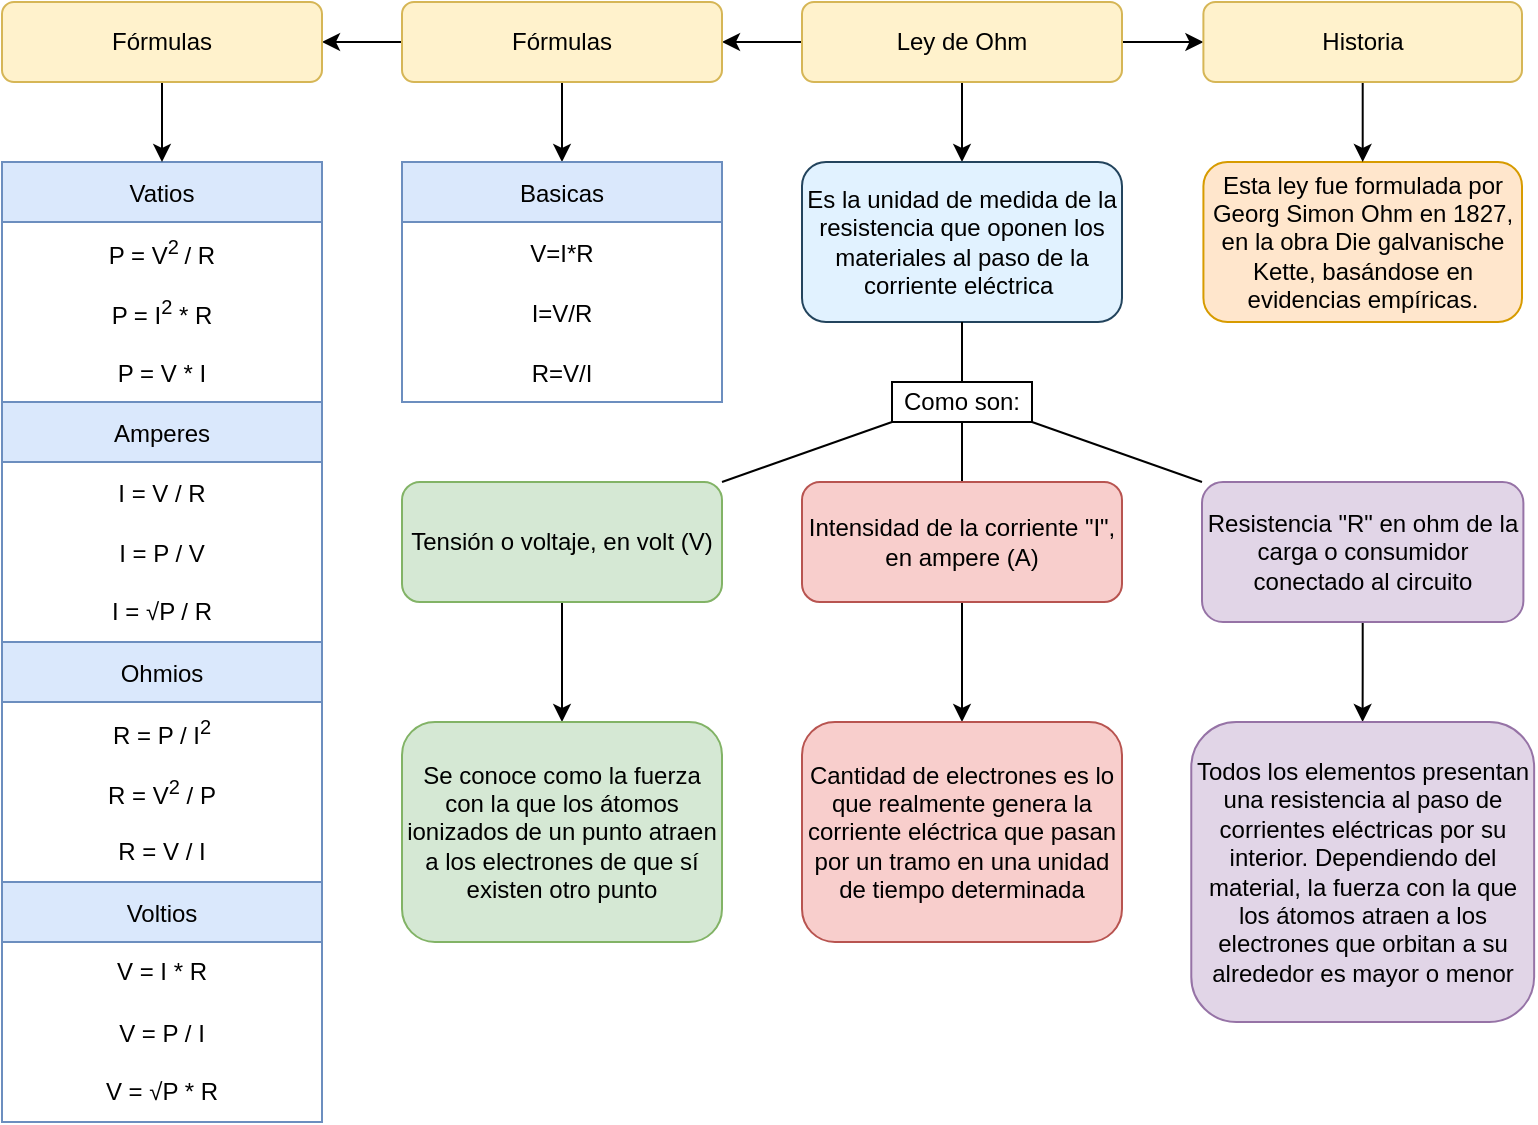 <mxfile version="15.8.6" type="github">
  <diagram id="n3wHWzzNEnOycL6JPHrh" name="Page-1">
    <mxGraphModel dx="2700" dy="1240" grid="1" gridSize="10" guides="1" tooltips="1" connect="1" arrows="1" fold="1" page="1" pageScale="1" pageWidth="827" pageHeight="1169" math="0" shadow="0">
      <root>
        <mxCell id="0" />
        <mxCell id="1" parent="0" />
        <mxCell id="Dq-iCA1MvDMjNIlEdtV0-6" value="" style="edgeStyle=orthogonalEdgeStyle;rounded=0;orthogonalLoop=1;jettySize=auto;html=1;" parent="1" source="Dq-iCA1MvDMjNIlEdtV0-1" target="Dq-iCA1MvDMjNIlEdtV0-5" edge="1">
          <mxGeometry relative="1" as="geometry" />
        </mxCell>
        <mxCell id="IS9N2NfxWNyogtAjYb_R-6" value="" style="edgeStyle=orthogonalEdgeStyle;rounded=0;orthogonalLoop=1;jettySize=auto;html=1;" edge="1" parent="1" source="Dq-iCA1MvDMjNIlEdtV0-1" target="IS9N2NfxWNyogtAjYb_R-5">
          <mxGeometry relative="1" as="geometry" />
        </mxCell>
        <mxCell id="IS9N2NfxWNyogtAjYb_R-24" style="edgeStyle=orthogonalEdgeStyle;rounded=0;orthogonalLoop=1;jettySize=auto;html=1;" edge="1" parent="1" source="Dq-iCA1MvDMjNIlEdtV0-1" target="IS9N2NfxWNyogtAjYb_R-23">
          <mxGeometry relative="1" as="geometry" />
        </mxCell>
        <mxCell id="Dq-iCA1MvDMjNIlEdtV0-1" value="Ley de Ohm" style="rounded=1;whiteSpace=wrap;html=1;fillColor=#fff2cc;strokeColor=#d6b656;" parent="1" vertex="1">
          <mxGeometry x="430" y="40" width="160" height="40" as="geometry" />
        </mxCell>
        <mxCell id="Dq-iCA1MvDMjNIlEdtV0-4" value="Esta ley fue formulada por Georg Simon Ohm en 1827, en la obra Die galvanische Kette, basándose en evidencias empíricas." style="rounded=1;whiteSpace=wrap;html=1;fillColor=#ffe6cc;strokeColor=#d79b00;" parent="1" vertex="1">
          <mxGeometry x="630.71" y="120" width="159.29" height="80" as="geometry" />
        </mxCell>
        <mxCell id="Dq-iCA1MvDMjNIlEdtV0-5" value="Es la unidad de medida de la resistencia que oponen los materiales al paso de la corriente eléctrica&amp;nbsp;" style="whiteSpace=wrap;html=1;rounded=1;fillColor=#E1F2FF;strokeColor=#23445d;" parent="1" vertex="1">
          <mxGeometry x="430" y="120" width="160" height="80" as="geometry" />
        </mxCell>
        <mxCell id="Dq-iCA1MvDMjNIlEdtV0-8" value="Como son:" style="rounded=0;whiteSpace=wrap;html=1;" parent="1" vertex="1">
          <mxGeometry x="475" y="230" width="70" height="20" as="geometry" />
        </mxCell>
        <mxCell id="Dq-iCA1MvDMjNIlEdtV0-9" value="" style="endArrow=none;html=1;rounded=0;entryX=0.5;entryY=1;entryDx=0;entryDy=0;" parent="1" target="Dq-iCA1MvDMjNIlEdtV0-5" edge="1">
          <mxGeometry width="50" height="50" relative="1" as="geometry">
            <mxPoint x="510" y="230" as="sourcePoint" />
            <mxPoint x="510" y="200" as="targetPoint" />
          </mxGeometry>
        </mxCell>
        <mxCell id="Dq-iCA1MvDMjNIlEdtV0-10" value="" style="endArrow=none;html=1;rounded=0;entryX=0.5;entryY=1;entryDx=0;entryDy=0;" parent="1" target="Dq-iCA1MvDMjNIlEdtV0-8" edge="1">
          <mxGeometry width="50" height="50" relative="1" as="geometry">
            <mxPoint x="510" y="280" as="sourcePoint" />
            <mxPoint x="510" y="260" as="targetPoint" />
          </mxGeometry>
        </mxCell>
        <mxCell id="Dq-iCA1MvDMjNIlEdtV0-21" value="" style="edgeStyle=orthogonalEdgeStyle;rounded=0;orthogonalLoop=1;jettySize=auto;html=1;" parent="1" source="Dq-iCA1MvDMjNIlEdtV0-11" target="Dq-iCA1MvDMjNIlEdtV0-20" edge="1">
          <mxGeometry relative="1" as="geometry" />
        </mxCell>
        <mxCell id="Dq-iCA1MvDMjNIlEdtV0-11" value="Intensidad de la corriente &quot;I&quot;, en ampere (A)" style="rounded=1;whiteSpace=wrap;html=1;fillColor=#f8cecc;strokeColor=#b85450;" parent="1" vertex="1">
          <mxGeometry x="430" y="280" width="160" height="60" as="geometry" />
        </mxCell>
        <mxCell id="Dq-iCA1MvDMjNIlEdtV0-23" value="" style="edgeStyle=orthogonalEdgeStyle;rounded=0;orthogonalLoop=1;jettySize=auto;html=1;" parent="1" source="Dq-iCA1MvDMjNIlEdtV0-12" target="Dq-iCA1MvDMjNIlEdtV0-22" edge="1">
          <mxGeometry relative="1" as="geometry" />
        </mxCell>
        <mxCell id="Dq-iCA1MvDMjNIlEdtV0-12" value="Resistencia &quot;R&quot; en ohm de la carga o consumidor conectado al circuito" style="rounded=1;html=1;fillColor=#e1d5e7;strokeColor=#9673a6;whiteSpace=wrap;" parent="1" vertex="1">
          <mxGeometry x="630" y="280" width="160.7" height="70" as="geometry" />
        </mxCell>
        <mxCell id="Dq-iCA1MvDMjNIlEdtV0-19" value="" style="edgeStyle=orthogonalEdgeStyle;rounded=0;orthogonalLoop=1;jettySize=auto;html=1;" parent="1" source="Dq-iCA1MvDMjNIlEdtV0-13" target="Dq-iCA1MvDMjNIlEdtV0-18" edge="1">
          <mxGeometry relative="1" as="geometry" />
        </mxCell>
        <mxCell id="Dq-iCA1MvDMjNIlEdtV0-13" value="Tensión o voltaje, en volt (V)" style="rounded=1;whiteSpace=wrap;html=1;fillColor=#d5e8d4;strokeColor=#82b366;" parent="1" vertex="1">
          <mxGeometry x="230" y="280" width="160" height="60" as="geometry" />
        </mxCell>
        <mxCell id="Dq-iCA1MvDMjNIlEdtV0-14" value="" style="endArrow=none;html=1;rounded=0;exitX=1;exitY=0;exitDx=0;exitDy=0;" parent="1" source="Dq-iCA1MvDMjNIlEdtV0-13" edge="1">
          <mxGeometry width="50" height="50" relative="1" as="geometry">
            <mxPoint x="425" y="300" as="sourcePoint" />
            <mxPoint x="475" y="250" as="targetPoint" />
            <Array as="points" />
          </mxGeometry>
        </mxCell>
        <mxCell id="Dq-iCA1MvDMjNIlEdtV0-15" value="" style="endArrow=none;html=1;rounded=0;exitX=0;exitY=0;exitDx=0;exitDy=0;" parent="1" source="Dq-iCA1MvDMjNIlEdtV0-12" edge="1">
          <mxGeometry width="50" height="50" relative="1" as="geometry">
            <mxPoint x="495" y="300" as="sourcePoint" />
            <mxPoint x="545" y="250" as="targetPoint" />
          </mxGeometry>
        </mxCell>
        <mxCell id="Dq-iCA1MvDMjNIlEdtV0-18" value="Se conoce como la fuerza con la que los átomos ionizados de un punto atraen a los electrones de que sí existen otro punto" style="whiteSpace=wrap;html=1;rounded=1;fillColor=#d5e8d4;strokeColor=#82b366;" parent="1" vertex="1">
          <mxGeometry x="230" y="400" width="160" height="110" as="geometry" />
        </mxCell>
        <mxCell id="Dq-iCA1MvDMjNIlEdtV0-20" value="Cantidad de electrones es lo que realmente genera la corriente eléctrica que pasan por un tramo en una unidad de tiempo determinada" style="whiteSpace=wrap;html=1;rounded=1;fillColor=#f8cecc;strokeColor=#b85450;" parent="1" vertex="1">
          <mxGeometry x="430" y="400" width="160" height="110" as="geometry" />
        </mxCell>
        <mxCell id="Dq-iCA1MvDMjNIlEdtV0-22" value="Todos los elementos presentan una resistencia al paso de corrientes eléctricas por su interior. Dependiendo del material, la fuerza con la que los átomos atraen a los electrones que orbitan a su alrededor es mayor o menor" style="whiteSpace=wrap;html=1;rounded=1;fillColor=#e1d5e7;strokeColor=#9673a6;" parent="1" vertex="1">
          <mxGeometry x="624.64" y="400" width="171.43" height="150" as="geometry" />
        </mxCell>
        <mxCell id="IS9N2NfxWNyogtAjYb_R-14" style="edgeStyle=orthogonalEdgeStyle;rounded=0;orthogonalLoop=1;jettySize=auto;html=1;" edge="1" parent="1" source="IS9N2NfxWNyogtAjYb_R-5" target="IS9N2NfxWNyogtAjYb_R-9">
          <mxGeometry relative="1" as="geometry" />
        </mxCell>
        <mxCell id="IS9N2NfxWNyogtAjYb_R-99" style="edgeStyle=orthogonalEdgeStyle;rounded=0;orthogonalLoop=1;jettySize=auto;html=1;" edge="1" parent="1" source="IS9N2NfxWNyogtAjYb_R-5" target="IS9N2NfxWNyogtAjYb_R-97">
          <mxGeometry relative="1" as="geometry" />
        </mxCell>
        <mxCell id="IS9N2NfxWNyogtAjYb_R-5" value="Fórmulas" style="rounded=1;whiteSpace=wrap;html=1;fillColor=#fff2cc;strokeColor=#d6b656;" vertex="1" parent="1">
          <mxGeometry x="230" y="40" width="160" height="40" as="geometry" />
        </mxCell>
        <mxCell id="IS9N2NfxWNyogtAjYb_R-9" value="Basicas" style="swimlane;fontStyle=0;childLayout=stackLayout;horizontal=1;startSize=30;horizontalStack=0;resizeParent=1;resizeParentMax=0;resizeLast=0;collapsible=1;marginBottom=0;fillColor=#dae8fc;strokeColor=#6c8ebf;" vertex="1" parent="1">
          <mxGeometry x="230" y="120" width="160" height="120" as="geometry" />
        </mxCell>
        <mxCell id="IS9N2NfxWNyogtAjYb_R-10" value="V=I*R" style="text;strokeColor=none;fillColor=none;align=center;verticalAlign=middle;spacingLeft=4;spacingRight=4;overflow=hidden;points=[[0,0.5],[1,0.5]];portConstraint=eastwest;rotatable=0;" vertex="1" parent="IS9N2NfxWNyogtAjYb_R-9">
          <mxGeometry y="30" width="160" height="30" as="geometry" />
        </mxCell>
        <mxCell id="IS9N2NfxWNyogtAjYb_R-11" value="I=V/R" style="text;strokeColor=none;fillColor=none;align=center;verticalAlign=middle;spacingLeft=4;spacingRight=4;overflow=hidden;points=[[0,0.5],[1,0.5]];portConstraint=eastwest;rotatable=0;" vertex="1" parent="IS9N2NfxWNyogtAjYb_R-9">
          <mxGeometry y="60" width="160" height="30" as="geometry" />
        </mxCell>
        <mxCell id="IS9N2NfxWNyogtAjYb_R-12" value="R=V/I" style="text;strokeColor=none;fillColor=none;align=center;verticalAlign=middle;spacingLeft=4;spacingRight=4;overflow=hidden;points=[[0,0.5],[1,0.5]];portConstraint=eastwest;rotatable=0;" vertex="1" parent="IS9N2NfxWNyogtAjYb_R-9">
          <mxGeometry y="90" width="160" height="30" as="geometry" />
        </mxCell>
        <mxCell id="IS9N2NfxWNyogtAjYb_R-16" value="Voltios" style="swimlane;fontStyle=0;childLayout=stackLayout;horizontal=1;startSize=30;horizontalStack=0;resizeParent=1;resizeParentMax=0;resizeLast=0;collapsible=1;marginBottom=0;fillColor=#dae8fc;strokeColor=#6c8ebf;" vertex="1" parent="1">
          <mxGeometry x="30" y="480" width="160" height="120" as="geometry" />
        </mxCell>
        <mxCell id="IS9N2NfxWNyogtAjYb_R-41" value="V&amp;nbsp;= I * R" style="text;strokeColor=none;fillColor=none;align=center;verticalAlign=middle;spacingLeft=4;spacingRight=4;overflow=hidden;points=[[0,0.5],[1,0.5]];portConstraint=eastwest;rotatable=0;html=1;" vertex="1" parent="IS9N2NfxWNyogtAjYb_R-16">
          <mxGeometry y="30" width="160" height="30" as="geometry" />
        </mxCell>
        <mxCell id="IS9N2NfxWNyogtAjYb_R-40" value="V = P / I" style="text;strokeColor=none;fillColor=none;align=center;verticalAlign=middle;spacingLeft=4;spacingRight=4;overflow=hidden;points=[[0,0.5],[1,0.5]];portConstraint=eastwest;rotatable=0;" vertex="1" parent="IS9N2NfxWNyogtAjYb_R-16">
          <mxGeometry y="60" width="160" height="30" as="geometry" />
        </mxCell>
        <mxCell id="IS9N2NfxWNyogtAjYb_R-39" value="V&amp;nbsp;= √P * R" style="text;strokeColor=none;fillColor=none;align=center;verticalAlign=middle;spacingLeft=4;spacingRight=4;overflow=hidden;points=[[0,0.5],[1,0.5]];portConstraint=eastwest;rotatable=0;html=1;" vertex="1" parent="IS9N2NfxWNyogtAjYb_R-16">
          <mxGeometry y="90" width="160" height="30" as="geometry" />
        </mxCell>
        <mxCell id="IS9N2NfxWNyogtAjYb_R-25" style="edgeStyle=orthogonalEdgeStyle;rounded=0;orthogonalLoop=1;jettySize=auto;html=1;" edge="1" parent="1" source="IS9N2NfxWNyogtAjYb_R-23" target="Dq-iCA1MvDMjNIlEdtV0-4">
          <mxGeometry relative="1" as="geometry" />
        </mxCell>
        <mxCell id="IS9N2NfxWNyogtAjYb_R-23" value="Historia" style="rounded=1;whiteSpace=wrap;html=1;fillColor=#fff2cc;strokeColor=#d6b656;" vertex="1" parent="1">
          <mxGeometry x="630.7" y="40" width="159.3" height="40" as="geometry" />
        </mxCell>
        <mxCell id="IS9N2NfxWNyogtAjYb_R-43" value="Ohmios" style="swimlane;fontStyle=0;childLayout=stackLayout;horizontal=1;startSize=30;horizontalStack=0;resizeParent=1;resizeParentMax=0;resizeLast=0;collapsible=1;marginBottom=0;fillColor=#dae8fc;strokeColor=#6c8ebf;" vertex="1" parent="1">
          <mxGeometry x="30" y="360" width="160" height="120" as="geometry" />
        </mxCell>
        <mxCell id="IS9N2NfxWNyogtAjYb_R-50" value="R = P / I&lt;sup&gt;2&lt;/sup&gt;" style="text;strokeColor=none;fillColor=none;align=center;verticalAlign=middle;spacingLeft=4;spacingRight=4;overflow=hidden;points=[[0,0.5],[1,0.5]];portConstraint=eastwest;rotatable=0;html=1;labelBorderColor=none;" vertex="1" parent="IS9N2NfxWNyogtAjYb_R-43">
          <mxGeometry y="30" width="160" height="30" as="geometry" />
        </mxCell>
        <mxCell id="IS9N2NfxWNyogtAjYb_R-51" value="R = V&lt;sup&gt;2&lt;/sup&gt; / P" style="text;strokeColor=none;fillColor=none;align=center;verticalAlign=middle;spacingLeft=4;spacingRight=4;overflow=hidden;points=[[0,0.5],[1,0.5]];portConstraint=eastwest;rotatable=0;html=1;" vertex="1" parent="IS9N2NfxWNyogtAjYb_R-43">
          <mxGeometry y="60" width="160" height="30" as="geometry" />
        </mxCell>
        <mxCell id="IS9N2NfxWNyogtAjYb_R-52" value="R&amp;nbsp;= V / I" style="text;strokeColor=none;fillColor=none;align=center;verticalAlign=middle;spacingLeft=4;spacingRight=4;overflow=hidden;points=[[0,0.5],[1,0.5]];portConstraint=eastwest;rotatable=0;html=1;" vertex="1" parent="IS9N2NfxWNyogtAjYb_R-43">
          <mxGeometry y="90" width="160" height="30" as="geometry" />
        </mxCell>
        <mxCell id="IS9N2NfxWNyogtAjYb_R-69" value="Vatios" style="swimlane;fontStyle=0;childLayout=stackLayout;horizontal=1;startSize=30;horizontalStack=0;resizeParent=1;resizeParentMax=0;resizeLast=0;collapsible=1;marginBottom=0;fillColor=#dae8fc;strokeColor=#6c8ebf;" vertex="1" parent="1">
          <mxGeometry x="30" y="120" width="160" height="120" as="geometry" />
        </mxCell>
        <mxCell id="IS9N2NfxWNyogtAjYb_R-70" value="P = V&lt;sup&gt;2&amp;nbsp;&lt;/sup&gt;/ R" style="text;strokeColor=none;fillColor=none;align=center;verticalAlign=middle;spacingLeft=4;spacingRight=4;overflow=hidden;points=[[0,0.5],[1,0.5]];portConstraint=eastwest;rotatable=0;labelBorderColor=none;html=1;" vertex="1" parent="IS9N2NfxWNyogtAjYb_R-69">
          <mxGeometry y="30" width="160" height="30" as="geometry" />
        </mxCell>
        <mxCell id="IS9N2NfxWNyogtAjYb_R-71" value="P = I&lt;sup&gt;2&lt;/sup&gt; *&amp;nbsp;R" style="text;strokeColor=none;fillColor=none;align=center;verticalAlign=middle;spacingLeft=4;spacingRight=4;overflow=hidden;points=[[0,0.5],[1,0.5]];portConstraint=eastwest;rotatable=0;html=1;" vertex="1" parent="IS9N2NfxWNyogtAjYb_R-69">
          <mxGeometry y="60" width="160" height="30" as="geometry" />
        </mxCell>
        <mxCell id="IS9N2NfxWNyogtAjYb_R-72" value="P = V * I" style="text;strokeColor=none;fillColor=none;align=center;verticalAlign=middle;spacingLeft=4;spacingRight=4;overflow=hidden;points=[[0,0.5],[1,0.5]];portConstraint=eastwest;rotatable=0;" vertex="1" parent="IS9N2NfxWNyogtAjYb_R-69">
          <mxGeometry y="90" width="160" height="30" as="geometry" />
        </mxCell>
        <mxCell id="IS9N2NfxWNyogtAjYb_R-82" value="Amperes" style="swimlane;fontStyle=0;childLayout=stackLayout;horizontal=1;startSize=30;horizontalStack=0;resizeParent=1;resizeParentMax=0;resizeLast=0;collapsible=1;marginBottom=0;fillColor=#dae8fc;strokeColor=#6c8ebf;" vertex="1" parent="1">
          <mxGeometry x="30" y="240" width="160" height="120" as="geometry" />
        </mxCell>
        <mxCell id="IS9N2NfxWNyogtAjYb_R-86" value="I = V / R" style="text;strokeColor=none;fillColor=none;align=center;verticalAlign=middle;spacingLeft=4;spacingRight=4;overflow=hidden;points=[[0,0.5],[1,0.5]];portConstraint=eastwest;rotatable=0;" vertex="1" parent="IS9N2NfxWNyogtAjYb_R-82">
          <mxGeometry y="30" width="160" height="30" as="geometry" />
        </mxCell>
        <mxCell id="IS9N2NfxWNyogtAjYb_R-87" value="I = P / V" style="text;strokeColor=none;fillColor=none;align=center;verticalAlign=middle;spacingLeft=4;spacingRight=4;overflow=hidden;points=[[0,0.5],[1,0.5]];portConstraint=eastwest;rotatable=0;" vertex="1" parent="IS9N2NfxWNyogtAjYb_R-82">
          <mxGeometry y="60" width="160" height="30" as="geometry" />
        </mxCell>
        <mxCell id="IS9N2NfxWNyogtAjYb_R-88" value="I = √P / R" style="text;strokeColor=none;fillColor=none;align=center;verticalAlign=middle;spacingLeft=4;spacingRight=4;overflow=hidden;points=[[0,0.5],[1,0.5]];portConstraint=eastwest;rotatable=0;html=1;" vertex="1" parent="IS9N2NfxWNyogtAjYb_R-82">
          <mxGeometry y="90" width="160" height="30" as="geometry" />
        </mxCell>
        <mxCell id="IS9N2NfxWNyogtAjYb_R-98" style="edgeStyle=orthogonalEdgeStyle;rounded=0;orthogonalLoop=1;jettySize=auto;html=1;entryX=0.5;entryY=0;entryDx=0;entryDy=0;" edge="1" parent="1" source="IS9N2NfxWNyogtAjYb_R-97" target="IS9N2NfxWNyogtAjYb_R-69">
          <mxGeometry relative="1" as="geometry" />
        </mxCell>
        <mxCell id="IS9N2NfxWNyogtAjYb_R-97" value="Fórmulas" style="rounded=1;whiteSpace=wrap;html=1;fillColor=#fff2cc;strokeColor=#d6b656;" vertex="1" parent="1">
          <mxGeometry x="30" y="40" width="160" height="40" as="geometry" />
        </mxCell>
      </root>
    </mxGraphModel>
  </diagram>
</mxfile>
